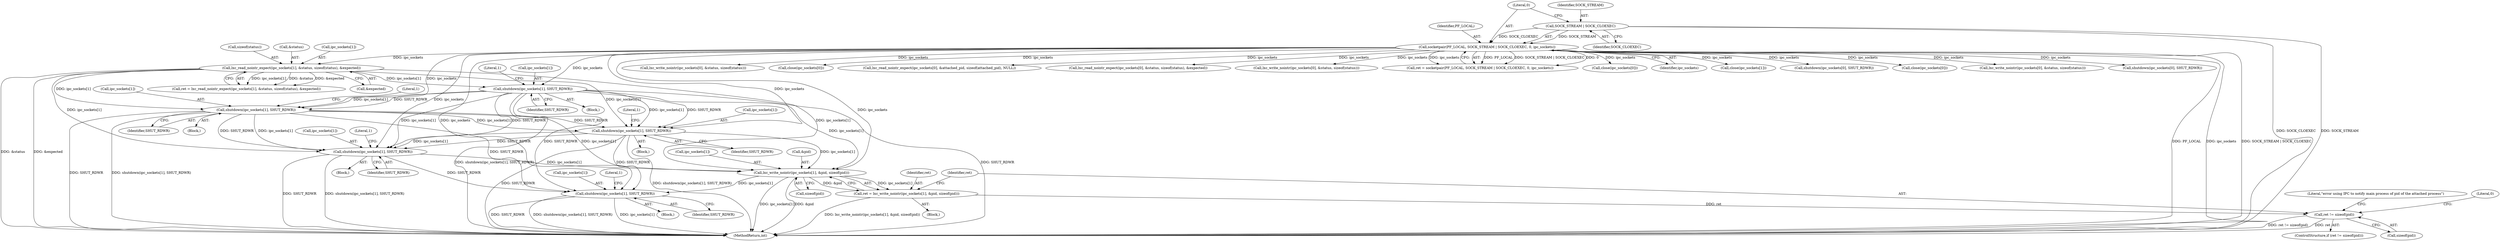 digraph "1_lxc_81f466d05f2a89cb4f122ef7f593ff3f279b165c_1@del" {
"1000587" [label="(Call,shutdown(ipc_sockets[1], SHUT_RDWR))"];
"1000552" [label="(Call,shutdown(ipc_sockets[1], SHUT_RDWR))"];
"1000281" [label="(Call,socketpair(PF_LOCAL, SOCK_STREAM | SOCK_CLOEXEC, 0, ipc_sockets))"];
"1000283" [label="(Call,SOCK_STREAM | SOCK_CLOEXEC)"];
"1000535" [label="(Call,lxc_read_nointr_expect(ipc_sockets[1], &status, sizeof(status), &expected))"];
"1000609" [label="(Call,shutdown(ipc_sockets[1], SHUT_RDWR))"];
"1000659" [label="(Call,shutdown(ipc_sockets[1], SHUT_RDWR))"];
"1000669" [label="(Call,lxc_write_nointr(ipc_sockets[1], &pid, sizeof(pid)))"];
"1000667" [label="(Call,ret = lxc_write_nointr(ipc_sockets[1], &pid, sizeof(pid)))"];
"1000678" [label="(Call,ret != sizeof(pid))"];
"1000685" [label="(Call,shutdown(ipc_sockets[1], SHUT_RDWR))"];
"1000695" [label="(MethodReturn,int)"];
"1000351" [label="(Call,lxc_write_nointr(ipc_sockets[0], &status, sizeof(status)))"];
"1000489" [label="(Call,close(ipc_sockets[0]))"];
"1000606" [label="(Block,)"];
"1000285" [label="(Identifier,SOCK_CLOEXEC)"];
"1000609" [label="(Call,shutdown(ipc_sockets[1], SHUT_RDWR))"];
"1000556" [label="(Identifier,SHUT_RDWR)"];
"1000675" [label="(Call,sizeof(pid))"];
"1000535" [label="(Call,lxc_read_nointr_expect(ipc_sockets[1], &status, sizeof(status), &expected))"];
"1000559" [label="(Literal,1)"];
"1000369" [label="(Call,lxc_read_nointr_expect(ipc_sockets[0], &attached_pid, sizeof(attached_pid), NULL))"];
"1000539" [label="(Call,&status)"];
"1000668" [label="(Identifier,ret)"];
"1000284" [label="(Identifier,SOCK_STREAM)"];
"1000670" [label="(Call,ipc_sockets[1])"];
"1000686" [label="(Call,ipc_sockets[1])"];
"1000610" [label="(Call,ipc_sockets[1])"];
"1000616" [label="(Literal,1)"];
"1000552" [label="(Call,shutdown(ipc_sockets[1], SHUT_RDWR))"];
"1000588" [label="(Call,ipc_sockets[1])"];
"1000659" [label="(Call,shutdown(ipc_sockets[1], SHUT_RDWR))"];
"1000553" [label="(Call,ipc_sockets[1])"];
"1000549" [label="(Block,)"];
"1000134" [label="(Block,)"];
"1000587" [label="(Call,shutdown(ipc_sockets[1], SHUT_RDWR))"];
"1000441" [label="(Call,lxc_read_nointr_expect(ipc_sockets[0], &status, sizeof(status), &expected))"];
"1000282" [label="(Identifier,PF_LOCAL)"];
"1000536" [label="(Call,ipc_sockets[1])"];
"1000656" [label="(Block,)"];
"1000677" [label="(ControlStructure,if (ret != sizeof(pid)))"];
"1000420" [label="(Call,lxc_write_nointr(ipc_sockets[0], &status, sizeof(status)))"];
"1000283" [label="(Call,SOCK_STREAM | SOCK_CLOEXEC)"];
"1000613" [label="(Identifier,SHUT_RDWR)"];
"1000680" [label="(Call,sizeof(pid))"];
"1000279" [label="(Call,ret = socketpair(PF_LOCAL, SOCK_STREAM | SOCK_CLOEXEC, 0, ipc_sockets))"];
"1000591" [label="(Identifier,SHUT_RDWR)"];
"1000684" [label="(Literal,\"error using IPC to notify main process of pid of the attached process\")"];
"1000692" [label="(Literal,1)"];
"1000507" [label="(Call,close(ipc_sockets[0]))"];
"1000533" [label="(Call,ret = lxc_read_nointr_expect(ipc_sockets[1], &status, sizeof(status), &expected))"];
"1000679" [label="(Identifier,ret)"];
"1000286" [label="(Literal,0)"];
"1000287" [label="(Identifier,ipc_sockets)"];
"1000594" [label="(Literal,1)"];
"1000689" [label="(Identifier,SHUT_RDWR)"];
"1000281" [label="(Call,socketpair(PF_LOCAL, SOCK_STREAM | SOCK_CLOEXEC, 0, ipc_sockets))"];
"1000660" [label="(Call,ipc_sockets[1])"];
"1000326" [label="(Call,close(ipc_sockets[1]))"];
"1000682" [label="(Block,)"];
"1000673" [label="(Call,&pid)"];
"1000484" [label="(Call,shutdown(ipc_sockets[0], SHUT_RDWR))"];
"1000584" [label="(Block,)"];
"1000663" [label="(Identifier,SHUT_RDWR)"];
"1000685" [label="(Call,shutdown(ipc_sockets[1], SHUT_RDWR))"];
"1000522" [label="(Call,close(ipc_sockets[0]))"];
"1000678" [label="(Call,ret != sizeof(pid))"];
"1000666" [label="(Literal,1)"];
"1000667" [label="(Call,ret = lxc_write_nointr(ipc_sockets[1], &pid, sizeof(pid)))"];
"1000694" [label="(Literal,0)"];
"1000541" [label="(Call,sizeof(status))"];
"1000468" [label="(Call,lxc_write_nointr(ipc_sockets[0], &status, sizeof(status)))"];
"1000669" [label="(Call,lxc_write_nointr(ipc_sockets[1], &pid, sizeof(pid)))"];
"1000502" [label="(Call,shutdown(ipc_sockets[0], SHUT_RDWR))"];
"1000543" [label="(Call,&expected)"];
"1000587" -> "1000584"  [label="AST: "];
"1000587" -> "1000591"  [label="CFG: "];
"1000588" -> "1000587"  [label="AST: "];
"1000591" -> "1000587"  [label="AST: "];
"1000594" -> "1000587"  [label="CFG: "];
"1000587" -> "1000695"  [label="DDG: shutdown(ipc_sockets[1], SHUT_RDWR)"];
"1000587" -> "1000695"  [label="DDG: SHUT_RDWR"];
"1000552" -> "1000587"  [label="DDG: ipc_sockets[1]"];
"1000552" -> "1000587"  [label="DDG: SHUT_RDWR"];
"1000281" -> "1000587"  [label="DDG: ipc_sockets"];
"1000535" -> "1000587"  [label="DDG: ipc_sockets[1]"];
"1000587" -> "1000609"  [label="DDG: ipc_sockets[1]"];
"1000587" -> "1000609"  [label="DDG: SHUT_RDWR"];
"1000587" -> "1000659"  [label="DDG: ipc_sockets[1]"];
"1000587" -> "1000659"  [label="DDG: SHUT_RDWR"];
"1000587" -> "1000669"  [label="DDG: ipc_sockets[1]"];
"1000587" -> "1000685"  [label="DDG: SHUT_RDWR"];
"1000552" -> "1000549"  [label="AST: "];
"1000552" -> "1000556"  [label="CFG: "];
"1000553" -> "1000552"  [label="AST: "];
"1000556" -> "1000552"  [label="AST: "];
"1000559" -> "1000552"  [label="CFG: "];
"1000552" -> "1000695"  [label="DDG: SHUT_RDWR"];
"1000552" -> "1000695"  [label="DDG: shutdown(ipc_sockets[1], SHUT_RDWR)"];
"1000281" -> "1000552"  [label="DDG: ipc_sockets"];
"1000535" -> "1000552"  [label="DDG: ipc_sockets[1]"];
"1000552" -> "1000609"  [label="DDG: ipc_sockets[1]"];
"1000552" -> "1000609"  [label="DDG: SHUT_RDWR"];
"1000552" -> "1000659"  [label="DDG: ipc_sockets[1]"];
"1000552" -> "1000659"  [label="DDG: SHUT_RDWR"];
"1000552" -> "1000669"  [label="DDG: ipc_sockets[1]"];
"1000552" -> "1000685"  [label="DDG: SHUT_RDWR"];
"1000281" -> "1000279"  [label="AST: "];
"1000281" -> "1000287"  [label="CFG: "];
"1000282" -> "1000281"  [label="AST: "];
"1000283" -> "1000281"  [label="AST: "];
"1000286" -> "1000281"  [label="AST: "];
"1000287" -> "1000281"  [label="AST: "];
"1000279" -> "1000281"  [label="CFG: "];
"1000281" -> "1000695"  [label="DDG: PF_LOCAL"];
"1000281" -> "1000695"  [label="DDG: ipc_sockets"];
"1000281" -> "1000695"  [label="DDG: SOCK_STREAM | SOCK_CLOEXEC"];
"1000281" -> "1000279"  [label="DDG: PF_LOCAL"];
"1000281" -> "1000279"  [label="DDG: SOCK_STREAM | SOCK_CLOEXEC"];
"1000281" -> "1000279"  [label="DDG: 0"];
"1000281" -> "1000279"  [label="DDG: ipc_sockets"];
"1000283" -> "1000281"  [label="DDG: SOCK_STREAM"];
"1000283" -> "1000281"  [label="DDG: SOCK_CLOEXEC"];
"1000281" -> "1000326"  [label="DDG: ipc_sockets"];
"1000281" -> "1000351"  [label="DDG: ipc_sockets"];
"1000281" -> "1000369"  [label="DDG: ipc_sockets"];
"1000281" -> "1000420"  [label="DDG: ipc_sockets"];
"1000281" -> "1000441"  [label="DDG: ipc_sockets"];
"1000281" -> "1000468"  [label="DDG: ipc_sockets"];
"1000281" -> "1000484"  [label="DDG: ipc_sockets"];
"1000281" -> "1000489"  [label="DDG: ipc_sockets"];
"1000281" -> "1000502"  [label="DDG: ipc_sockets"];
"1000281" -> "1000507"  [label="DDG: ipc_sockets"];
"1000281" -> "1000522"  [label="DDG: ipc_sockets"];
"1000281" -> "1000535"  [label="DDG: ipc_sockets"];
"1000281" -> "1000609"  [label="DDG: ipc_sockets"];
"1000281" -> "1000659"  [label="DDG: ipc_sockets"];
"1000281" -> "1000669"  [label="DDG: ipc_sockets"];
"1000281" -> "1000685"  [label="DDG: ipc_sockets"];
"1000283" -> "1000285"  [label="CFG: "];
"1000284" -> "1000283"  [label="AST: "];
"1000285" -> "1000283"  [label="AST: "];
"1000286" -> "1000283"  [label="CFG: "];
"1000283" -> "1000695"  [label="DDG: SOCK_CLOEXEC"];
"1000283" -> "1000695"  [label="DDG: SOCK_STREAM"];
"1000535" -> "1000533"  [label="AST: "];
"1000535" -> "1000543"  [label="CFG: "];
"1000536" -> "1000535"  [label="AST: "];
"1000539" -> "1000535"  [label="AST: "];
"1000541" -> "1000535"  [label="AST: "];
"1000543" -> "1000535"  [label="AST: "];
"1000533" -> "1000535"  [label="CFG: "];
"1000535" -> "1000695"  [label="DDG: &expected"];
"1000535" -> "1000695"  [label="DDG: &status"];
"1000535" -> "1000533"  [label="DDG: ipc_sockets[1]"];
"1000535" -> "1000533"  [label="DDG: &status"];
"1000535" -> "1000533"  [label="DDG: &expected"];
"1000535" -> "1000609"  [label="DDG: ipc_sockets[1]"];
"1000535" -> "1000659"  [label="DDG: ipc_sockets[1]"];
"1000535" -> "1000669"  [label="DDG: ipc_sockets[1]"];
"1000609" -> "1000606"  [label="AST: "];
"1000609" -> "1000613"  [label="CFG: "];
"1000610" -> "1000609"  [label="AST: "];
"1000613" -> "1000609"  [label="AST: "];
"1000616" -> "1000609"  [label="CFG: "];
"1000609" -> "1000695"  [label="DDG: SHUT_RDWR"];
"1000609" -> "1000695"  [label="DDG: shutdown(ipc_sockets[1], SHUT_RDWR)"];
"1000609" -> "1000659"  [label="DDG: ipc_sockets[1]"];
"1000609" -> "1000659"  [label="DDG: SHUT_RDWR"];
"1000609" -> "1000669"  [label="DDG: ipc_sockets[1]"];
"1000609" -> "1000685"  [label="DDG: SHUT_RDWR"];
"1000659" -> "1000656"  [label="AST: "];
"1000659" -> "1000663"  [label="CFG: "];
"1000660" -> "1000659"  [label="AST: "];
"1000663" -> "1000659"  [label="AST: "];
"1000666" -> "1000659"  [label="CFG: "];
"1000659" -> "1000695"  [label="DDG: SHUT_RDWR"];
"1000659" -> "1000695"  [label="DDG: shutdown(ipc_sockets[1], SHUT_RDWR)"];
"1000659" -> "1000669"  [label="DDG: ipc_sockets[1]"];
"1000659" -> "1000685"  [label="DDG: SHUT_RDWR"];
"1000669" -> "1000667"  [label="AST: "];
"1000669" -> "1000675"  [label="CFG: "];
"1000670" -> "1000669"  [label="AST: "];
"1000673" -> "1000669"  [label="AST: "];
"1000675" -> "1000669"  [label="AST: "];
"1000667" -> "1000669"  [label="CFG: "];
"1000669" -> "1000695"  [label="DDG: ipc_sockets[1]"];
"1000669" -> "1000695"  [label="DDG: &pid"];
"1000669" -> "1000667"  [label="DDG: ipc_sockets[1]"];
"1000669" -> "1000667"  [label="DDG: &pid"];
"1000669" -> "1000685"  [label="DDG: ipc_sockets[1]"];
"1000667" -> "1000134"  [label="AST: "];
"1000668" -> "1000667"  [label="AST: "];
"1000679" -> "1000667"  [label="CFG: "];
"1000667" -> "1000695"  [label="DDG: lxc_write_nointr(ipc_sockets[1], &pid, sizeof(pid))"];
"1000667" -> "1000678"  [label="DDG: ret"];
"1000678" -> "1000677"  [label="AST: "];
"1000678" -> "1000680"  [label="CFG: "];
"1000679" -> "1000678"  [label="AST: "];
"1000680" -> "1000678"  [label="AST: "];
"1000684" -> "1000678"  [label="CFG: "];
"1000694" -> "1000678"  [label="CFG: "];
"1000678" -> "1000695"  [label="DDG: ret != sizeof(pid)"];
"1000678" -> "1000695"  [label="DDG: ret"];
"1000685" -> "1000682"  [label="AST: "];
"1000685" -> "1000689"  [label="CFG: "];
"1000686" -> "1000685"  [label="AST: "];
"1000689" -> "1000685"  [label="AST: "];
"1000692" -> "1000685"  [label="CFG: "];
"1000685" -> "1000695"  [label="DDG: SHUT_RDWR"];
"1000685" -> "1000695"  [label="DDG: shutdown(ipc_sockets[1], SHUT_RDWR)"];
"1000685" -> "1000695"  [label="DDG: ipc_sockets[1]"];
}
